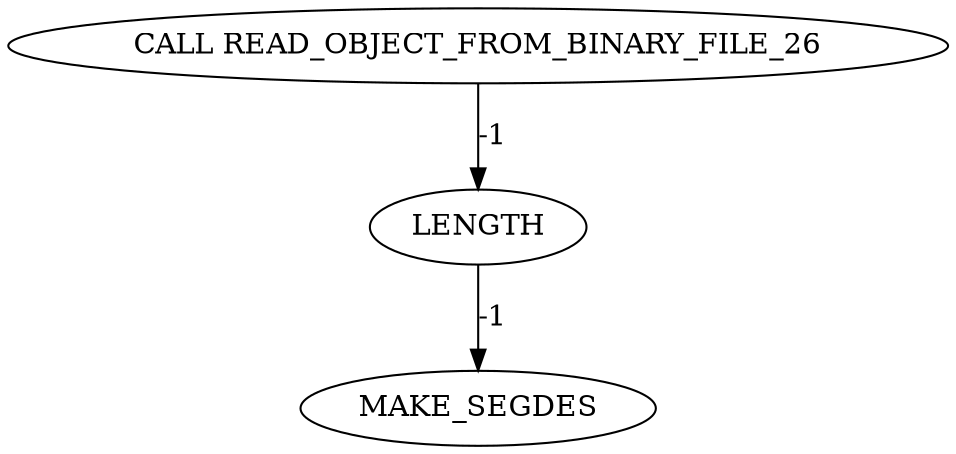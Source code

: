 digraph {
	cg_A_INST_9987 [label=MAKE_SEGDES cost=43]
	cg_A_INST_9986 [label=LENGTH cost=0]
	cg_A_INST_380 [label="CALL READ_OBJECT_FROM_BINARY_FILE_26" cost=0]
	cg_A_INST_9986 -> cg_A_INST_9987 [label=-1 cost=-1]
	cg_A_INST_380 -> cg_A_INST_9986 [label=-1 cost=-1]
}
